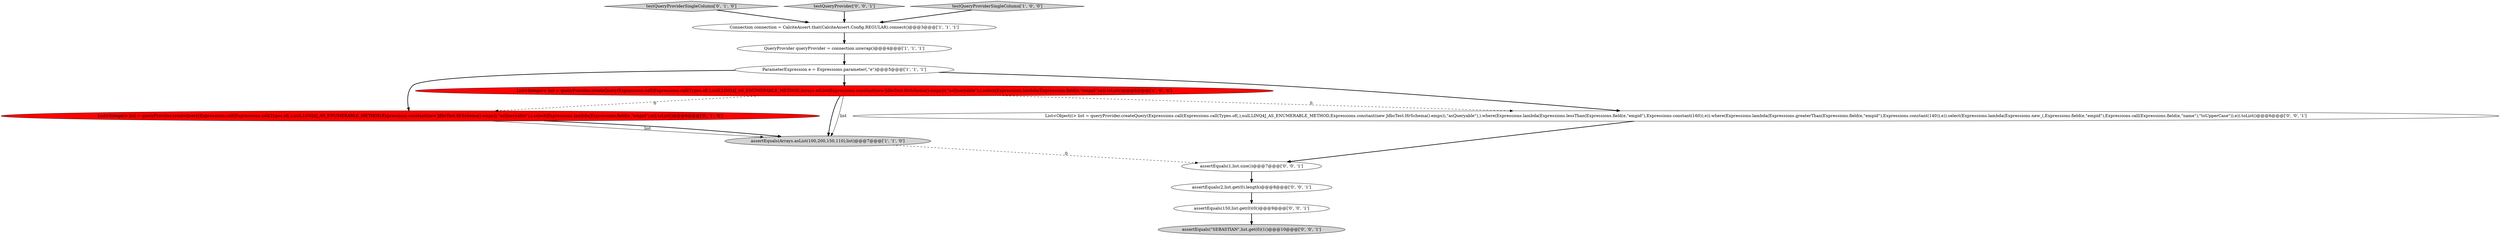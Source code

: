 digraph {
1 [style = filled, label = "ParameterExpression e = Expressions.parameter(,\"e\")@@@5@@@['1', '1', '1']", fillcolor = white, shape = ellipse image = "AAA0AAABBB1BBB"];
5 [style = filled, label = "assertEquals(Arrays.asList(100,200,150,110),list)@@@7@@@['1', '1', '0']", fillcolor = lightgray, shape = ellipse image = "AAA0AAABBB1BBB"];
10 [style = filled, label = "assertEquals(\"SEBASTIAN\",list.get(0)(1()@@@10@@@['0', '0', '1']", fillcolor = lightgray, shape = ellipse image = "AAA0AAABBB3BBB"];
9 [style = filled, label = "List<Object((> list = queryProvider.createQuery(Expressions.call(Expressions.call(Types.of(,),null,LINQ4J_AS_ENUMERABLE_METHOD,Expressions.constant(new JdbcTest.HrSchema().emps)),\"asQueryable\"),).where(Expressions.lambda(Expressions.lessThan(Expressions.field(e,\"empid\"),Expressions.constant(160)),e)).where(Expressions.lambda(Expressions.greaterThan(Expressions.field(e,\"empid\"),Expressions.constant(140)),e)).select(Expressions.lambda(Expressions.new_(,Expressions.field(e,\"empid\"),Expressions.call(Expressions.field(e,\"name\"),\"toUpperCase\")),e)).toList()@@@6@@@['0', '0', '1']", fillcolor = white, shape = ellipse image = "AAA0AAABBB3BBB"];
11 [style = filled, label = "assertEquals(1,list.size())@@@7@@@['0', '0', '1']", fillcolor = white, shape = ellipse image = "AAA0AAABBB3BBB"];
7 [style = filled, label = "testQueryProviderSingleColumn['0', '1', '0']", fillcolor = lightgray, shape = diamond image = "AAA0AAABBB2BBB"];
13 [style = filled, label = "testQueryProvider['0', '0', '1']", fillcolor = lightgray, shape = diamond image = "AAA0AAABBB3BBB"];
8 [style = filled, label = "assertEquals(2,list.get(0).length)@@@8@@@['0', '0', '1']", fillcolor = white, shape = ellipse image = "AAA0AAABBB3BBB"];
4 [style = filled, label = "Connection connection = CalciteAssert.that(CalciteAssert.Config.REGULAR).connect()@@@3@@@['1', '1', '1']", fillcolor = white, shape = ellipse image = "AAA0AAABBB1BBB"];
12 [style = filled, label = "assertEquals(150,list.get(0)(0()@@@9@@@['0', '0', '1']", fillcolor = white, shape = ellipse image = "AAA0AAABBB3BBB"];
6 [style = filled, label = "List<Integer> list = queryProvider.createQuery(Expressions.call(Expressions.call(Types.of(,),null,LINQ4J_AS_ENUMERABLE_METHOD,Expressions.constant(new JdbcTest.HrSchema().emps)),\"asQueryable\"),).select(Expressions.lambda(Expressions.field(e,\"empid\"),e)).toList()@@@6@@@['0', '1', '0']", fillcolor = red, shape = ellipse image = "AAA1AAABBB2BBB"];
2 [style = filled, label = "List<Integer> list = queryProvider.createQuery(Expressions.call(Expressions.call(Types.of(,),null,LINQ4J_AS_ENUMERABLE_METHOD,Arrays.asList(Expressions.constant(new JdbcTest.HrSchema().emps))),\"asQueryable\"),).select(Expressions.lambda(Expressions.field(e,\"empid\"),e)).toList()@@@6@@@['1', '0', '0']", fillcolor = red, shape = ellipse image = "AAA1AAABBB1BBB"];
3 [style = filled, label = "testQueryProviderSingleColumn['1', '0', '0']", fillcolor = lightgray, shape = diamond image = "AAA0AAABBB1BBB"];
0 [style = filled, label = "QueryProvider queryProvider = connection.unwrap()@@@4@@@['1', '1', '1']", fillcolor = white, shape = ellipse image = "AAA0AAABBB1BBB"];
6->5 [style = solid, label="list"];
11->8 [style = bold, label=""];
6->5 [style = bold, label=""];
1->2 [style = bold, label=""];
12->10 [style = bold, label=""];
1->6 [style = bold, label=""];
7->4 [style = bold, label=""];
9->11 [style = bold, label=""];
2->6 [style = dashed, label="0"];
5->11 [style = dashed, label="0"];
2->9 [style = dashed, label="0"];
3->4 [style = bold, label=""];
0->1 [style = bold, label=""];
8->12 [style = bold, label=""];
1->9 [style = bold, label=""];
4->0 [style = bold, label=""];
2->5 [style = bold, label=""];
13->4 [style = bold, label=""];
2->5 [style = solid, label="list"];
}
